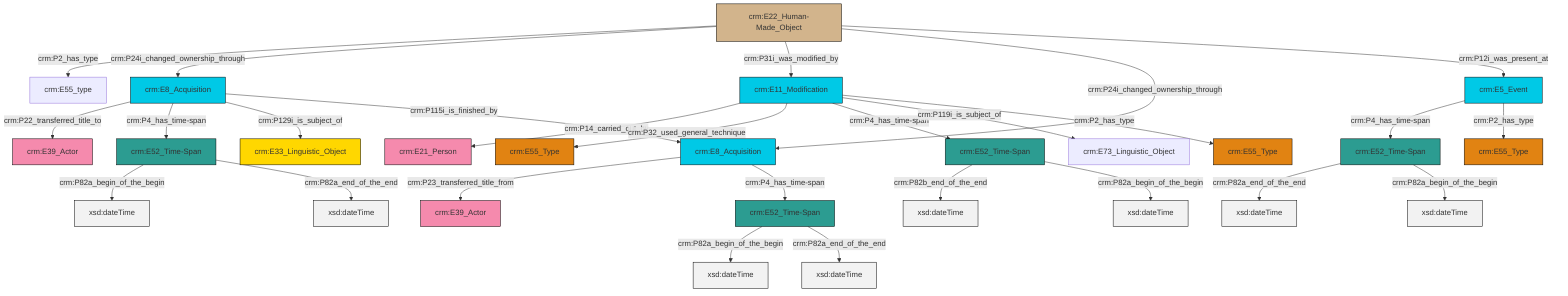 graph TD
classDef Literal fill:#f2f2f2,stroke:#000000;
classDef CRM_Entity fill:#FFFFFF,stroke:#000000;
classDef Temporal_Entity fill:#00C9E6, stroke:#000000;
classDef Type fill:#E18312, stroke:#000000;
classDef Time-Span fill:#2C9C91, stroke:#000000;
classDef Appellation fill:#FFEB7F, stroke:#000000;
classDef Place fill:#008836, stroke:#000000;
classDef Persistent_Item fill:#B266B2, stroke:#000000;
classDef Conceptual_Object fill:#FFD700, stroke:#000000;
classDef Physical_Thing fill:#D2B48C, stroke:#000000;
classDef Actor fill:#f58aad, stroke:#000000;
classDef PC_Classes fill:#4ce600, stroke:#000000;
classDef Multi fill:#cccccc,stroke:#000000;

0["crm:E52_Time-Span"]:::Time-Span -->|crm:P82a_begin_of_the_begin| 1[xsd:dateTime]:::Literal
2["crm:E8_Acquisition"]:::Temporal_Entity -->|crm:P23_transferred_title_from| 3["crm:E39_Actor"]:::Actor
6["crm:E52_Time-Span"]:::Time-Span -->|crm:P82b_end_of_the_end| 7[xsd:dateTime]:::Literal
8["crm:E8_Acquisition"]:::Temporal_Entity -->|crm:P22_transferred_title_to| 9["crm:E39_Actor"]:::Actor
6["crm:E52_Time-Span"]:::Time-Span -->|crm:P82a_begin_of_the_begin| 10[xsd:dateTime]:::Literal
8["crm:E8_Acquisition"]:::Temporal_Entity -->|crm:P4_has_time-span| 0["crm:E52_Time-Span"]:::Time-Span
22["crm:E52_Time-Span"]:::Time-Span -->|crm:P82a_begin_of_the_begin| 23[xsd:dateTime]:::Literal
2["crm:E8_Acquisition"]:::Temporal_Entity -->|crm:P4_has_time-span| 22["crm:E52_Time-Span"]:::Time-Span
8["crm:E8_Acquisition"]:::Temporal_Entity -->|crm:P129i_is_subject_of| 17["crm:E33_Linguistic_Object"]:::Conceptual_Object
19["crm:E5_Event"]:::Temporal_Entity -->|crm:P4_has_time-span| 24["crm:E52_Time-Span"]:::Time-Span
26["crm:E11_Modification"]:::Temporal_Entity -->|crm:P14_carried_out_by| 13["crm:E21_Person"]:::Actor
4["crm:E22_Human-Made_Object"]:::Physical_Thing -->|crm:P2_has_type| 27["crm:E55_type"]:::Default
26["crm:E11_Modification"]:::Temporal_Entity -->|crm:P32_used_general_technique| 11["crm:E55_Type"]:::Type
19["crm:E5_Event"]:::Temporal_Entity -->|crm:P2_has_type| 31["crm:E55_Type"]:::Type
8["crm:E8_Acquisition"]:::Temporal_Entity -->|crm:P115i_is_finished_by| 2["crm:E8_Acquisition"]:::Temporal_Entity
4["crm:E22_Human-Made_Object"]:::Physical_Thing -->|crm:P24i_changed_ownership_through| 8["crm:E8_Acquisition"]:::Temporal_Entity
22["crm:E52_Time-Span"]:::Time-Span -->|crm:P82a_end_of_the_end| 34[xsd:dateTime]:::Literal
26["crm:E11_Modification"]:::Temporal_Entity -->|crm:P4_has_time-span| 6["crm:E52_Time-Span"]:::Time-Span
4["crm:E22_Human-Made_Object"]:::Physical_Thing -->|crm:P31i_was_modified_by| 26["crm:E11_Modification"]:::Temporal_Entity
26["crm:E11_Modification"]:::Temporal_Entity -->|crm:P119i_is_subject_of| 32["crm:E73_Linguistic_Object"]:::Default
24["crm:E52_Time-Span"]:::Time-Span -->|crm:P82a_end_of_the_end| 37[xsd:dateTime]:::Literal
24["crm:E52_Time-Span"]:::Time-Span -->|crm:P82a_begin_of_the_begin| 38[xsd:dateTime]:::Literal
4["crm:E22_Human-Made_Object"]:::Physical_Thing -->|crm:P24i_changed_ownership_through| 2["crm:E8_Acquisition"]:::Temporal_Entity
4["crm:E22_Human-Made_Object"]:::Physical_Thing -->|crm:P12i_was_present_at| 19["crm:E5_Event"]:::Temporal_Entity
0["crm:E52_Time-Span"]:::Time-Span -->|crm:P82a_end_of_the_end| 40[xsd:dateTime]:::Literal
26["crm:E11_Modification"]:::Temporal_Entity -->|crm:P2_has_type| 29["crm:E55_Type"]:::Type